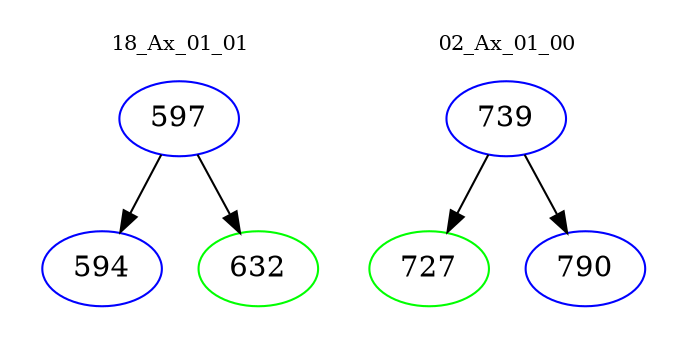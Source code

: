 digraph{
subgraph cluster_0 {
color = white
label = "18_Ax_01_01";
fontsize=10;
T0_597 [label="597", color="blue"]
T0_597 -> T0_594 [color="black"]
T0_594 [label="594", color="blue"]
T0_597 -> T0_632 [color="black"]
T0_632 [label="632", color="green"]
}
subgraph cluster_1 {
color = white
label = "02_Ax_01_00";
fontsize=10;
T1_739 [label="739", color="blue"]
T1_739 -> T1_727 [color="black"]
T1_727 [label="727", color="green"]
T1_739 -> T1_790 [color="black"]
T1_790 [label="790", color="blue"]
}
}
